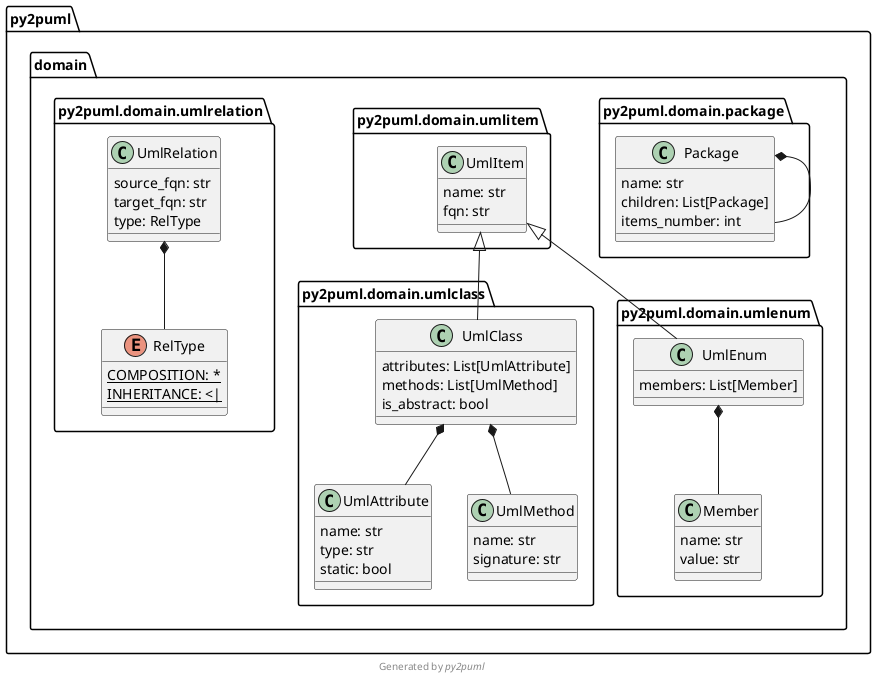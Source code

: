 @startuml py2puml.domain
namespace py2puml.domain {
  namespace package {}
  namespace umlclass {}
  namespace umlitem {}
  namespace umlenum {}
  namespace umlrelation {}
}
class py2puml.domain.package.Package {
  name: str
  children: List[Package]
  items_number: int
}
class py2puml.domain.umlclass.UmlAttribute {
  name: str
  type: str
  static: bool
}
class py2puml.domain.umlclass.UmlClass {
  attributes: List[UmlAttribute]
  methods: List[UmlMethod]
  is_abstract: bool
}
class py2puml.domain.umlitem.UmlItem {
  name: str
  fqn: str
}
class py2puml.domain.umlclass.UmlMethod {
  name: str
  signature: str
}
class py2puml.domain.umlenum.Member {
  name: str
  value: str
}
class py2puml.domain.umlenum.UmlEnum {
  members: List[Member]
}
enum py2puml.domain.umlrelation.RelType {
  COMPOSITION: * {static}
  INHERITANCE: <| {static}
}
class py2puml.domain.umlrelation.UmlRelation {
  source_fqn: str
  target_fqn: str
  type: RelType
}
py2puml.domain.package.Package *-- py2puml.domain.package.Package
py2puml.domain.umlclass.UmlClass *-- py2puml.domain.umlclass.UmlAttribute
py2puml.domain.umlclass.UmlClass *-- py2puml.domain.umlclass.UmlMethod
py2puml.domain.umlitem.UmlItem <|-- py2puml.domain.umlclass.UmlClass
py2puml.domain.umlenum.UmlEnum *-- py2puml.domain.umlenum.Member
py2puml.domain.umlitem.UmlItem <|-- py2puml.domain.umlenum.UmlEnum
py2puml.domain.umlrelation.UmlRelation *-- py2puml.domain.umlrelation.RelType
footer Generated by //py2puml//
@enduml
